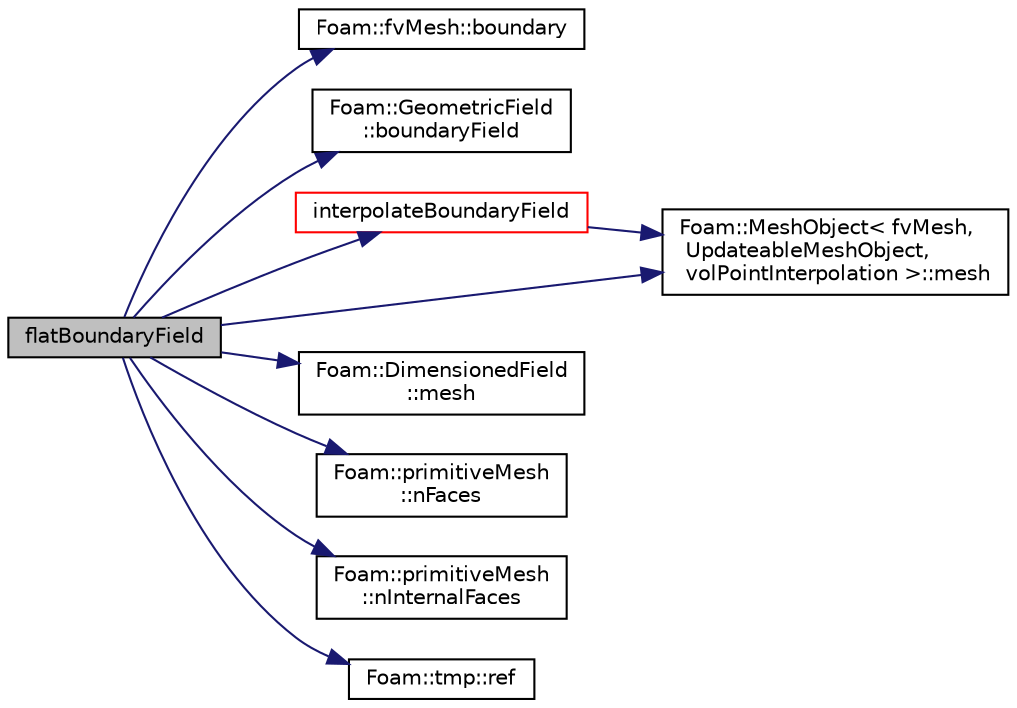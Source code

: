 digraph "flatBoundaryField"
{
  bgcolor="transparent";
  edge [fontname="Helvetica",fontsize="10",labelfontname="Helvetica",labelfontsize="10"];
  node [fontname="Helvetica",fontsize="10",shape=record];
  rankdir="LR";
  Node769 [label="flatBoundaryField",height=0.2,width=0.4,color="black", fillcolor="grey75", style="filled", fontcolor="black"];
  Node769 -> Node770 [color="midnightblue",fontsize="10",style="solid",fontname="Helvetica"];
  Node770 [label="Foam::fvMesh::boundary",height=0.2,width=0.4,color="black",URL="$a23593.html#a1fc8b179063cf5d6805da64ff1975126",tooltip="Return reference to boundary mesh. "];
  Node769 -> Node771 [color="midnightblue",fontsize="10",style="solid",fontname="Helvetica"];
  Node771 [label="Foam::GeometricField\l::boundaryField",height=0.2,width=0.4,color="black",URL="$a23249.html#a9ff7de36fba06b4f4f77a75142ad72b6",tooltip="Return const-reference to the boundary field. "];
  Node769 -> Node772 [color="midnightblue",fontsize="10",style="solid",fontname="Helvetica"];
  Node772 [label="interpolateBoundaryField",height=0.2,width=0.4,color="red",URL="$a24117.html#a3084da4ba1da6061bb7dcd9bda567d54",tooltip="Interpolate boundary field without applying constraints/boundary. "];
  Node772 -> Node774 [color="midnightblue",fontsize="10",style="solid",fontname="Helvetica"];
  Node774 [label="Foam::MeshObject\< fvMesh,\l UpdateableMeshObject,\l volPointInterpolation \>::mesh",height=0.2,width=0.4,color="black",URL="$a28289.html#a01ab9073608556f8f4a0f9e0005cbd00"];
  Node769 -> Node774 [color="midnightblue",fontsize="10",style="solid",fontname="Helvetica"];
  Node769 -> Node870 [color="midnightblue",fontsize="10",style="solid",fontname="Helvetica"];
  Node870 [label="Foam::DimensionedField\l::mesh",height=0.2,width=0.4,color="black",URL="$a27497.html#a8f1110830348a1448a14ab5e3cf47e3b",tooltip="Return mesh. "];
  Node769 -> Node871 [color="midnightblue",fontsize="10",style="solid",fontname="Helvetica"];
  Node871 [label="Foam::primitiveMesh\l::nFaces",height=0.2,width=0.4,color="black",URL="$a28685.html#abe602c985a3c9ffa67176e969e77ca6f"];
  Node769 -> Node872 [color="midnightblue",fontsize="10",style="solid",fontname="Helvetica"];
  Node872 [label="Foam::primitiveMesh\l::nInternalFaces",height=0.2,width=0.4,color="black",URL="$a28685.html#aa6c7965af1f30d16d9125deb981cbdb0"];
  Node769 -> Node873 [color="midnightblue",fontsize="10",style="solid",fontname="Helvetica"];
  Node873 [label="Foam::tmp::ref",height=0.2,width=0.4,color="black",URL="$a27077.html#aeaf81e641282874cef07f5b808efc83b",tooltip="Return non-const reference or generate a fatal error. "];
}
